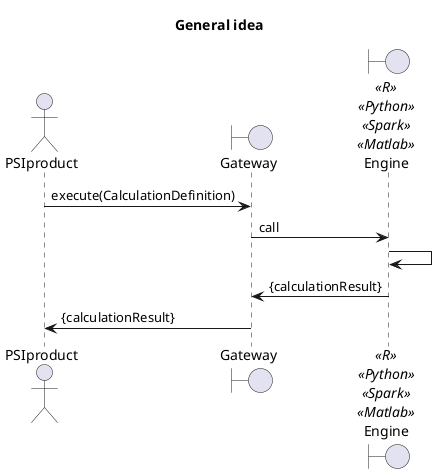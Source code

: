 @startuml

title General idea

actor PSIproduct
boundary Gateway
boundary Engine as Engine <<R>> <<Python>> <<Spark>> <<Matlab>>

PSIproduct -> Gateway: execute(CalculationDefinition)
Gateway -> Engine: call
Engine -> Engine
Engine -> Gateway: {calculationResult}
Gateway -> PSIproduct: {calculationResult}

@enduml
